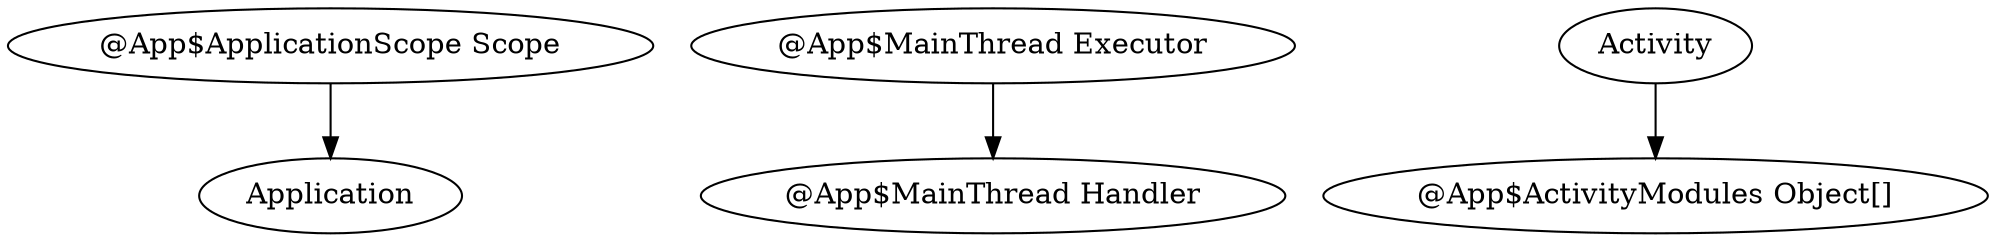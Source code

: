 digraph G1 {
  concentrate = true;
  n2 [label="@App$ApplicationScope Scope"];
  n2 -> Application;
  n3 [label="@App$MainThread Executor"];
  n4 [label="@App$MainThread Handler"];
  n3 -> n4;
  n5 [label="@App$ActivityModules Object[]"];
  Activity -> n5;
}
